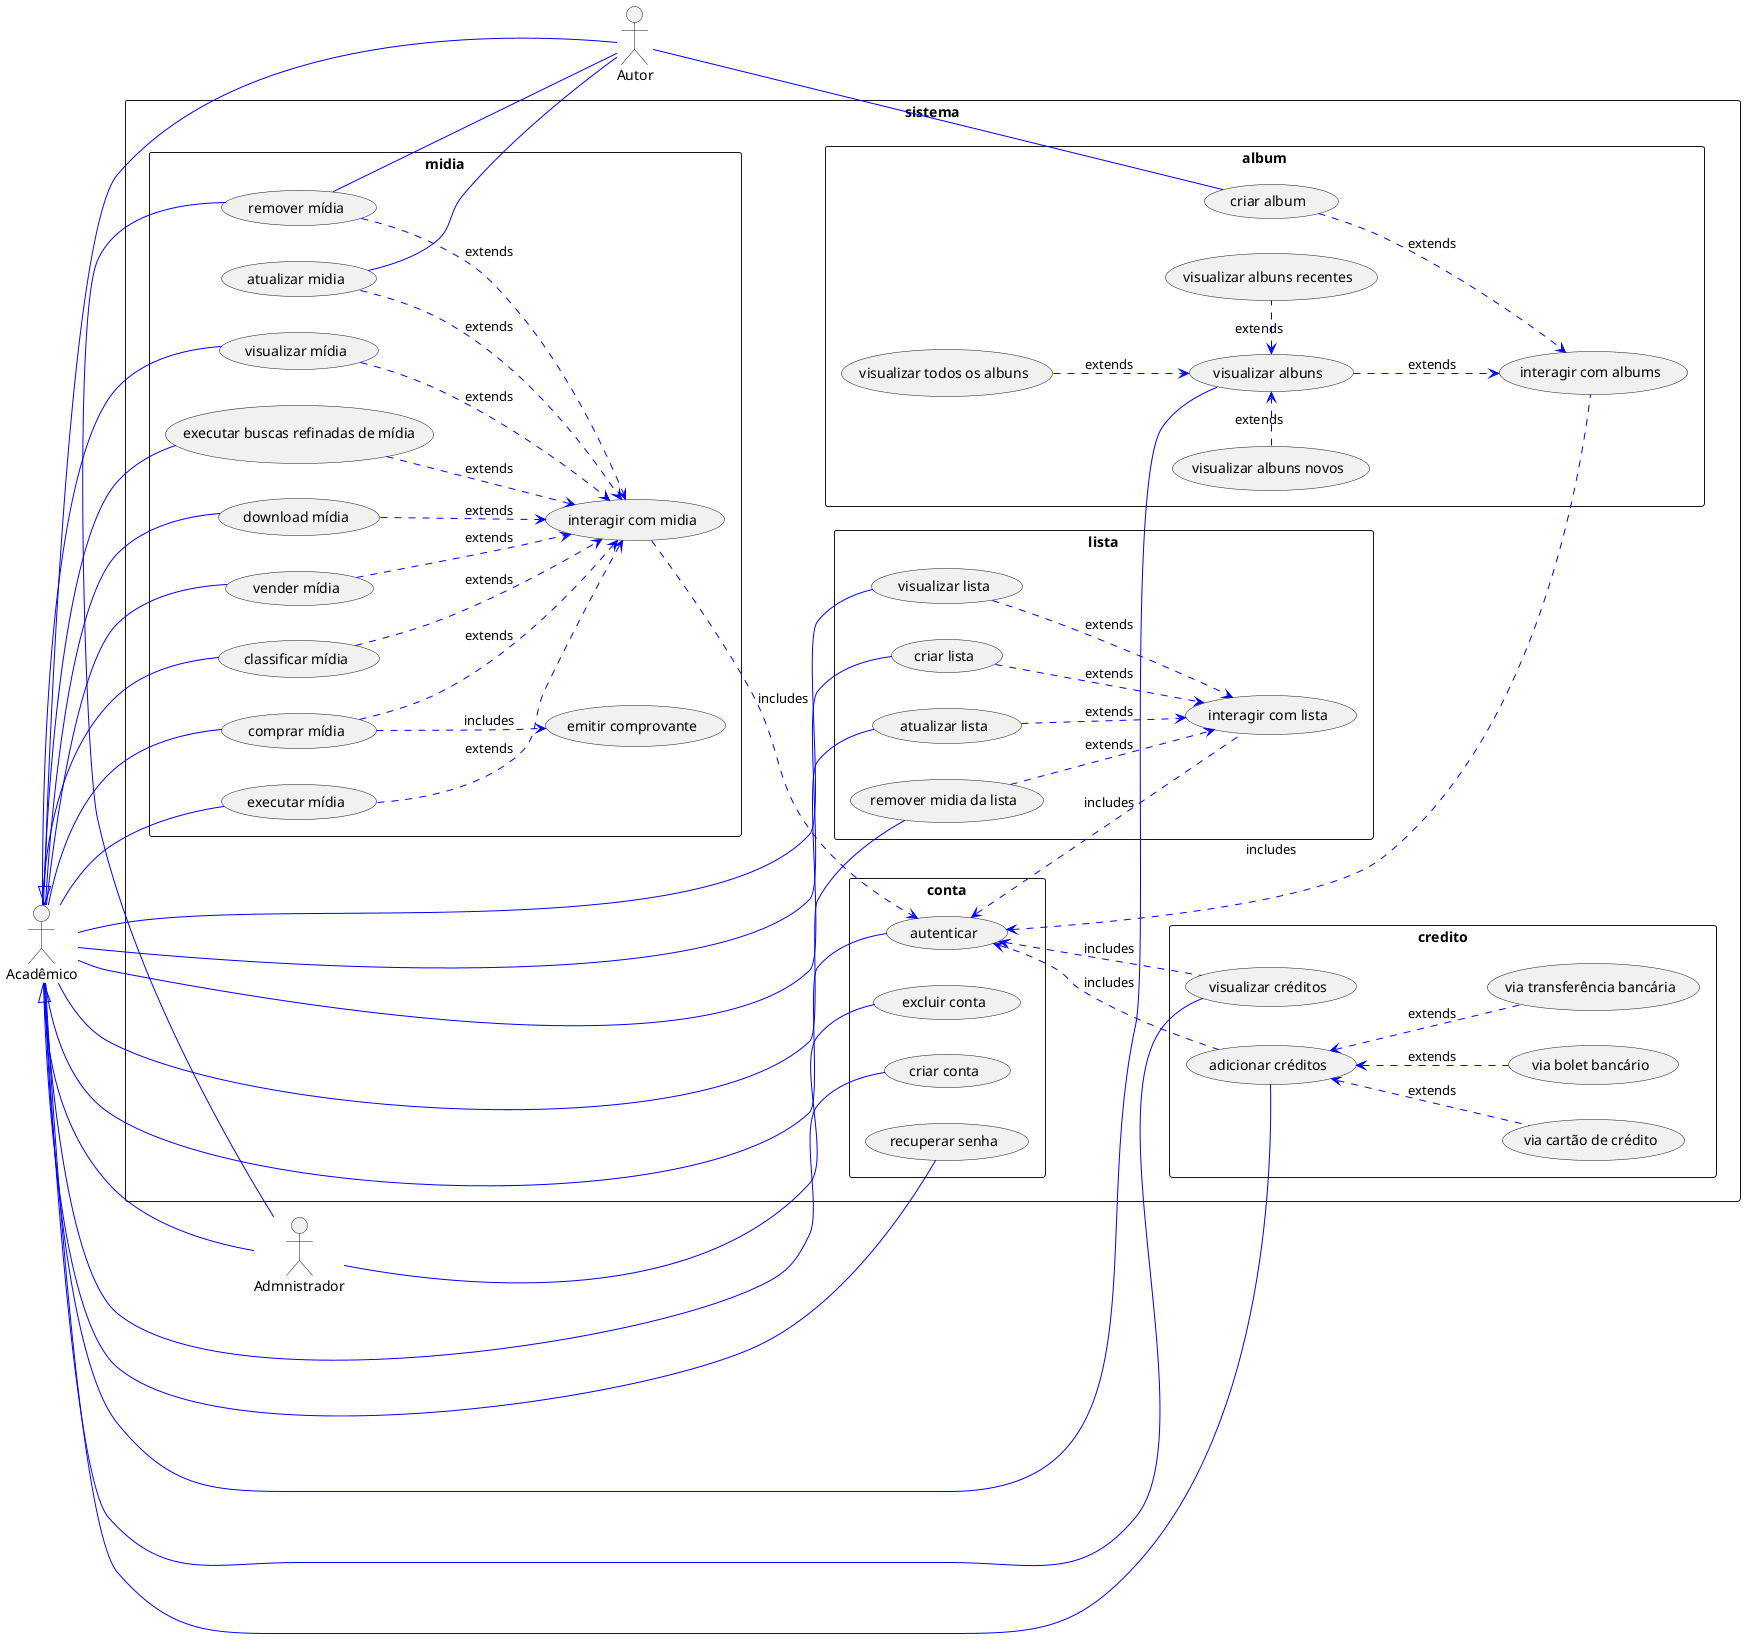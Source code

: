 @startuml usecase
' skinparam linetype ortho

left to right direction

        skinparam ArrowColor Blue


:StakeHolder: as usuario
:Autor: as autor
:Acadêmico: as usuario
:Admnistrador: as admnistrador

usuario <|-right- autor
' usuario <|-- usuario
usuario <|-- admnistrador

rectangle sistema {
        rectangle conta {
            usuario -right- (criar conta)
            usuario -right- (recuperar senha)
            usuario -right- (autenticar)
            admnistrador -down- (excluir conta)
        }

        rectangle midia {

            admnistrador -right--- (remover mídia)

            autor -up- (remover mídia)
            autor -up- (atualizar midia)

            (autenticar) <.up. (interagir com midia) :includes

            (interagir com midia) <.up. (remover mídia) : extends
            (interagir com midia) <.up. (atualizar midia) : extends
            (interagir com midia) <.up. (visualizar mídia) : extends
            (interagir com midia) <.up. (executar mídia) : extends
            (interagir com midia) <.up. (comprar mídia) : extends
            (interagir com midia) <.up. (vender mídia) : extends
            (interagir com midia) <.up. (download mídia) : extends
            (interagir com midia) <.up. (classificar mídia) : extends
            (interagir com midia) <.up. (executar buscas refinadas de mídia) : extends

            (comprar mídia) ..> (emitir comprovante) : includes

            usuario -- (visualizar mídia)
            usuario -- (executar mídia)
            usuario -- (comprar mídia)
            usuario -- (vender mídia)
            usuario -- (download mídia)
            usuario -- (classificar mídia)
            usuario -- (executar buscas refinadas de mídia)
        }

        rectangle lista {
            usuario -- (criar lista)
            usuario -- (visualizar lista) 
            usuario -- (atualizar lista) 
            usuario -- (remover midia da lista) 

            (autenticar) <.. (interagir com lista) : includes

            (interagir com lista) <.up. (criar lista) : extends
            (interagir com lista) <.up. (visualizar lista) : extends
            (interagir com lista) <.up. (atualizar lista) : extends
            (interagir com lista) <.up. (remover midia da lista) : extends

        }
        
        rectangle album {
            autor -- (criar album)
            usuario -- (visualizar albuns)

            (autenticar) <... (interagir com albums) : includes            

            (interagir com albums) <.up. (criar album) : extends
            (interagir com albums) <.up. (visualizar albuns) : extends

            (visualizar albuns) <.left. (visualizar albuns novos) : extends
            (visualizar albuns) <.right. (visualizar albuns recentes) : extends
            (visualizar albuns) <.up. (visualizar todos os albuns) : extends
        }

        rectangle credito {
            usuario -- (visualizar créditos)
            usuario -- (adicionar créditos)

            (autenticar) <.. (visualizar créditos) : includes
            (autenticar) <.. (adicionar créditos) : includes

            (adicionar créditos) <.. (via cartão de crédito) : extends
            (adicionar créditos) <.. (via bolet bancário) : extends
            (adicionar créditos) <.. (via transferência bancária) : extends
        }

        ' rectangle adm {
        '     admnistrador -up- (acompanhar vendas)
        ' }
}

@enduml